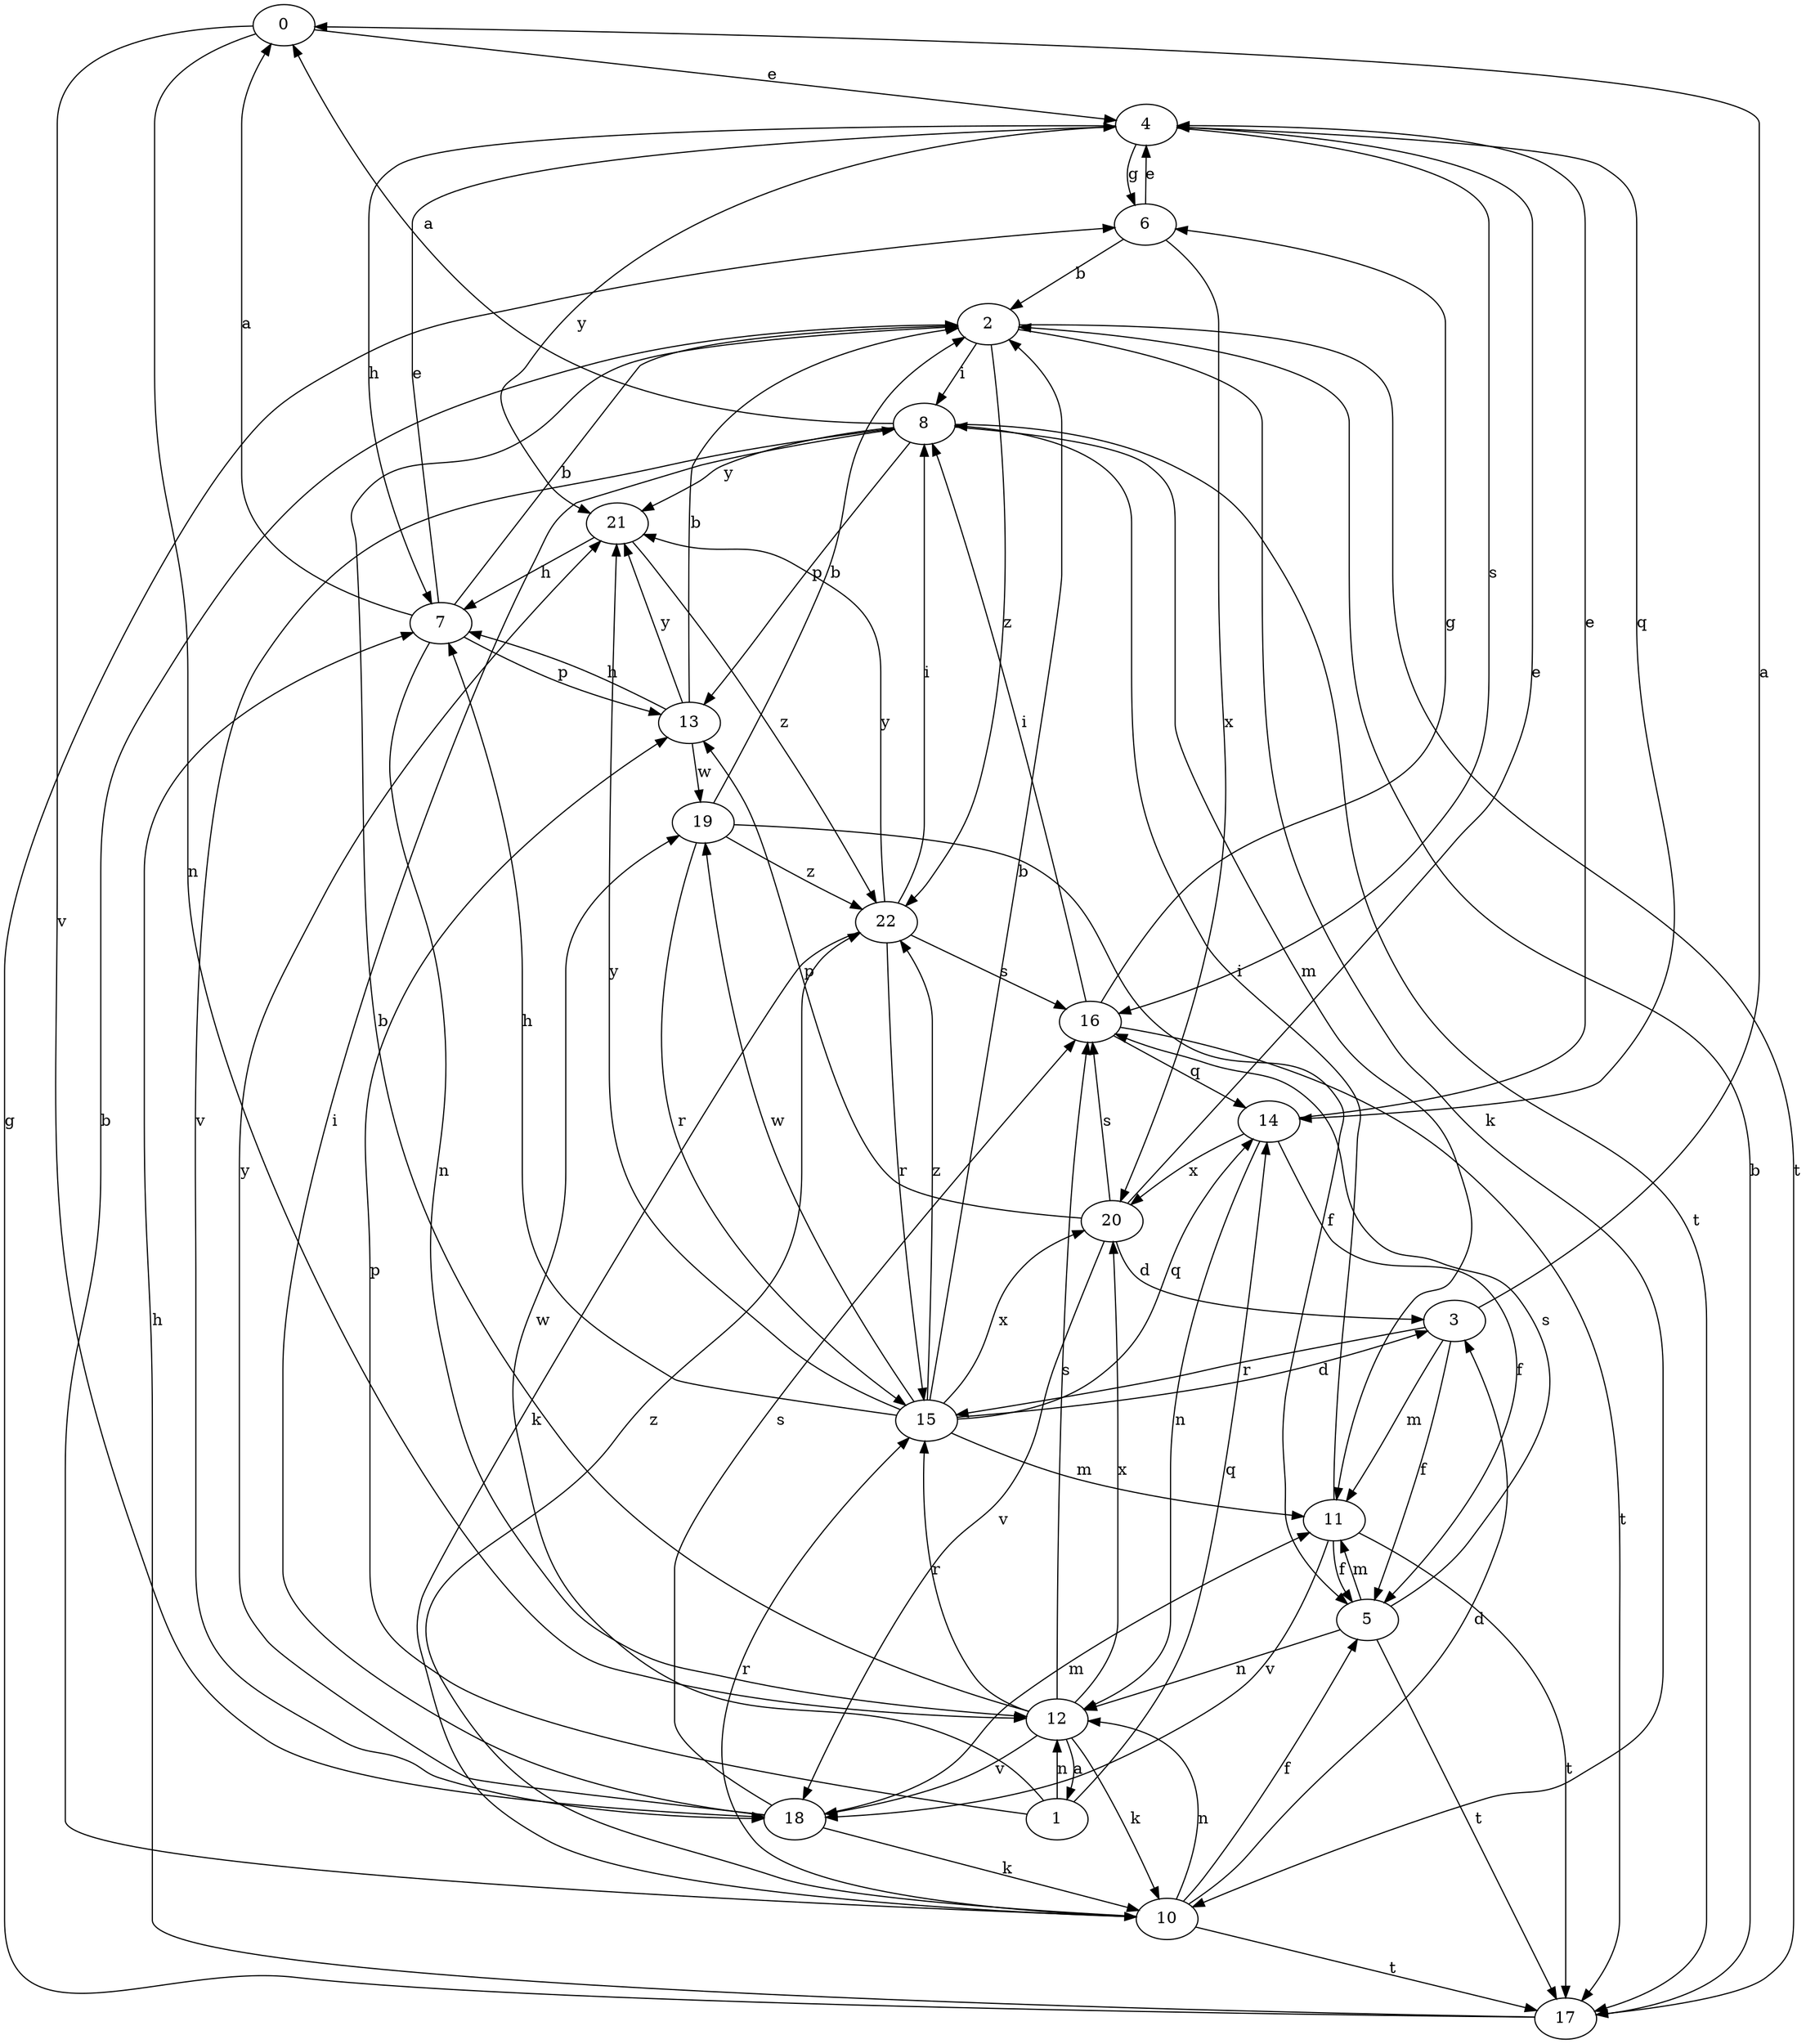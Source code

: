 strict digraph  {
0;
1;
2;
3;
4;
5;
6;
7;
8;
10;
11;
12;
13;
14;
15;
16;
17;
18;
19;
20;
21;
22;
0 -> 4  [label=e];
0 -> 12  [label=n];
0 -> 18  [label=v];
1 -> 12  [label=n];
1 -> 13  [label=p];
1 -> 14  [label=q];
1 -> 19  [label=w];
2 -> 8  [label=i];
2 -> 10  [label=k];
2 -> 17  [label=t];
2 -> 22  [label=z];
3 -> 0  [label=a];
3 -> 5  [label=f];
3 -> 11  [label=m];
3 -> 15  [label=r];
4 -> 6  [label=g];
4 -> 7  [label=h];
4 -> 14  [label=q];
4 -> 16  [label=s];
4 -> 21  [label=y];
5 -> 11  [label=m];
5 -> 12  [label=n];
5 -> 16  [label=s];
5 -> 17  [label=t];
6 -> 2  [label=b];
6 -> 4  [label=e];
6 -> 20  [label=x];
7 -> 0  [label=a];
7 -> 2  [label=b];
7 -> 4  [label=e];
7 -> 12  [label=n];
7 -> 13  [label=p];
8 -> 0  [label=a];
8 -> 11  [label=m];
8 -> 13  [label=p];
8 -> 17  [label=t];
8 -> 18  [label=v];
8 -> 21  [label=y];
10 -> 2  [label=b];
10 -> 3  [label=d];
10 -> 5  [label=f];
10 -> 12  [label=n];
10 -> 15  [label=r];
10 -> 17  [label=t];
10 -> 22  [label=z];
11 -> 5  [label=f];
11 -> 8  [label=i];
11 -> 17  [label=t];
11 -> 18  [label=v];
12 -> 1  [label=a];
12 -> 2  [label=b];
12 -> 10  [label=k];
12 -> 15  [label=r];
12 -> 16  [label=s];
12 -> 18  [label=v];
12 -> 20  [label=x];
13 -> 2  [label=b];
13 -> 7  [label=h];
13 -> 19  [label=w];
13 -> 21  [label=y];
14 -> 4  [label=e];
14 -> 5  [label=f];
14 -> 12  [label=n];
14 -> 20  [label=x];
15 -> 2  [label=b];
15 -> 3  [label=d];
15 -> 7  [label=h];
15 -> 11  [label=m];
15 -> 14  [label=q];
15 -> 19  [label=w];
15 -> 20  [label=x];
15 -> 21  [label=y];
15 -> 22  [label=z];
16 -> 6  [label=g];
16 -> 8  [label=i];
16 -> 14  [label=q];
16 -> 17  [label=t];
17 -> 2  [label=b];
17 -> 6  [label=g];
17 -> 7  [label=h];
18 -> 8  [label=i];
18 -> 10  [label=k];
18 -> 11  [label=m];
18 -> 16  [label=s];
18 -> 21  [label=y];
19 -> 2  [label=b];
19 -> 5  [label=f];
19 -> 15  [label=r];
19 -> 22  [label=z];
20 -> 3  [label=d];
20 -> 4  [label=e];
20 -> 13  [label=p];
20 -> 16  [label=s];
20 -> 18  [label=v];
21 -> 7  [label=h];
21 -> 22  [label=z];
22 -> 8  [label=i];
22 -> 10  [label=k];
22 -> 15  [label=r];
22 -> 16  [label=s];
22 -> 21  [label=y];
}

